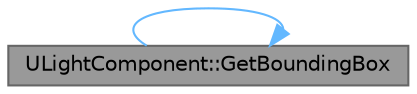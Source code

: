 digraph "ULightComponent::GetBoundingBox"
{
 // INTERACTIVE_SVG=YES
 // LATEX_PDF_SIZE
  bgcolor="transparent";
  edge [fontname=Helvetica,fontsize=10,labelfontname=Helvetica,labelfontsize=10];
  node [fontname=Helvetica,fontsize=10,shape=box,height=0.2,width=0.4];
  rankdir="LR";
  Node1 [id="Node000001",label="ULightComponent::GetBoundingBox",height=0.2,width=0.4,color="gray40", fillcolor="grey60", style="filled", fontcolor="black",tooltip="Return the world-space bounding box of the light's influence."];
  Node1 -> Node1 [id="edge1_Node000001_Node000001",color="steelblue1",style="solid",tooltip=" "];
}
